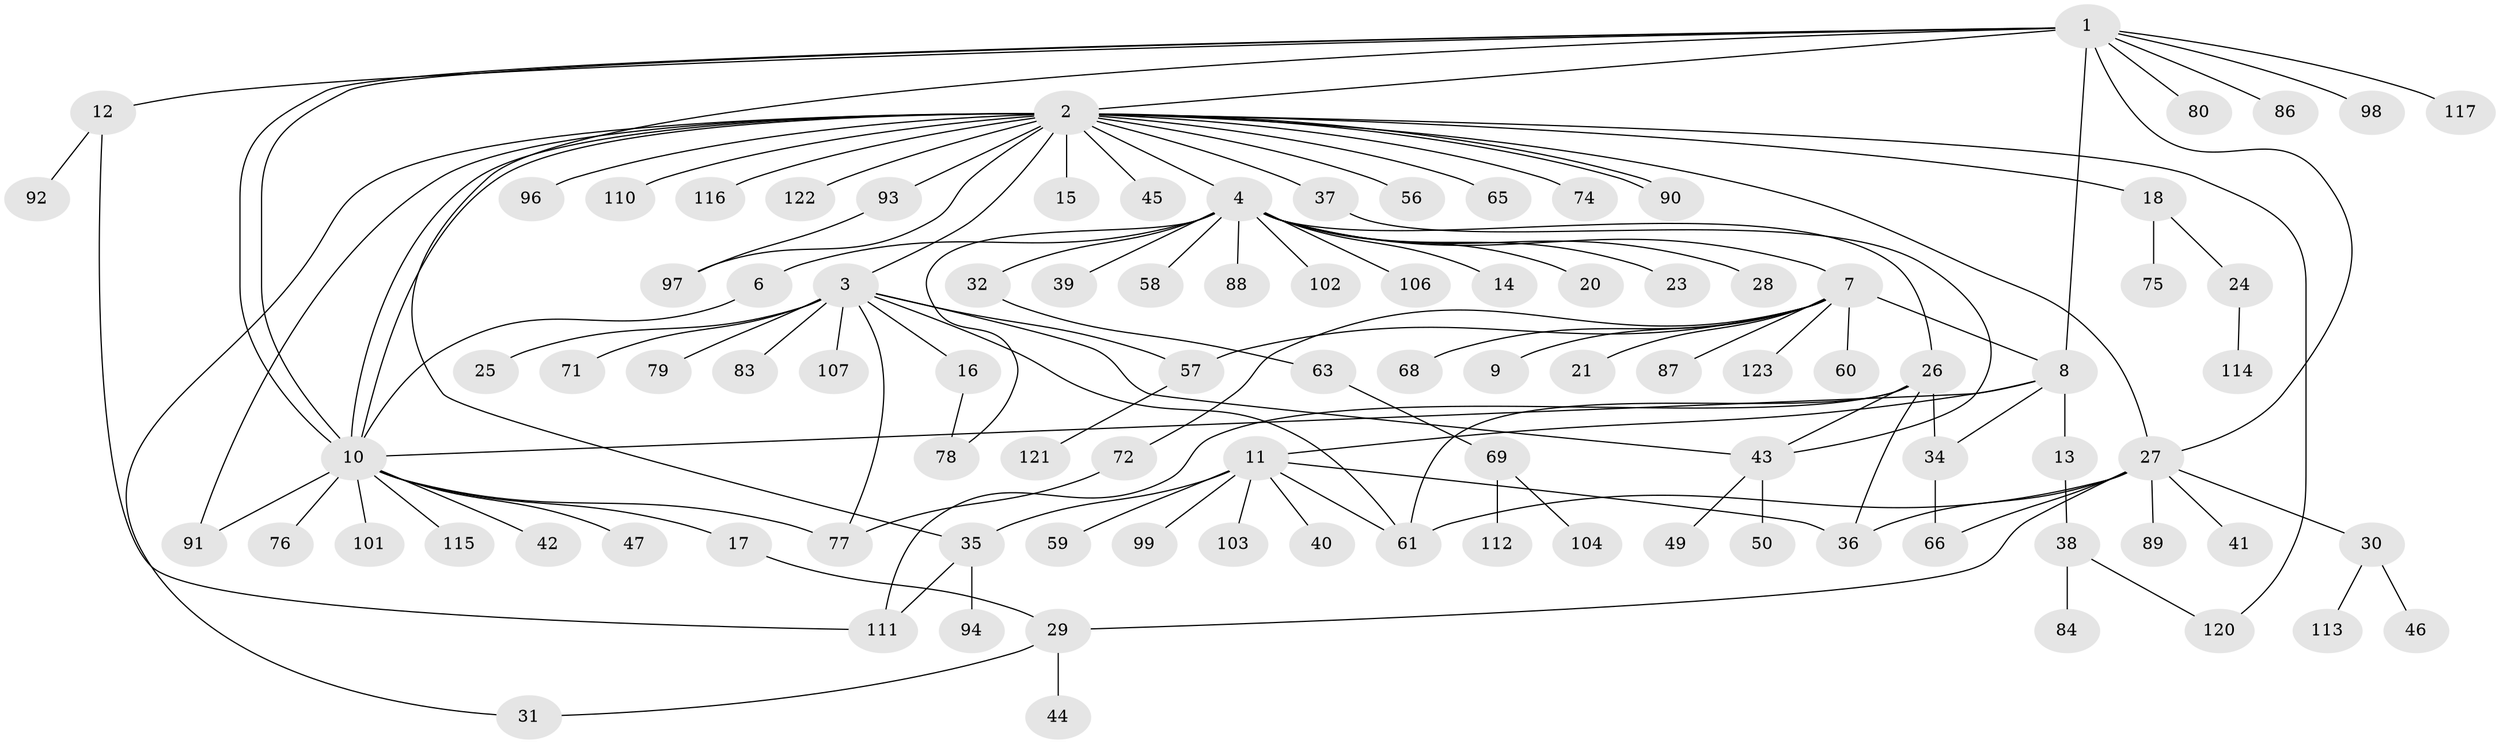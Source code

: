 // Generated by graph-tools (version 1.1) at 2025/23/03/03/25 07:23:55]
// undirected, 98 vertices, 126 edges
graph export_dot {
graph [start="1"]
  node [color=gray90,style=filled];
  1 [super="+119"];
  2 [super="+22"];
  3 [super="+51"];
  4 [super="+5"];
  6;
  7 [super="+53"];
  8 [super="+109"];
  9;
  10 [super="+73"];
  11 [super="+54"];
  12 [super="+105"];
  13 [super="+64"];
  14;
  15 [super="+55"];
  16;
  17 [super="+19"];
  18;
  20;
  21;
  23;
  24 [super="+62"];
  25;
  26 [super="+81"];
  27 [super="+52"];
  28;
  29 [super="+82"];
  30 [super="+33"];
  31 [super="+85"];
  32;
  34;
  35 [super="+118"];
  36;
  37;
  38 [super="+70"];
  39;
  40;
  41;
  42;
  43 [super="+67"];
  44;
  45;
  46 [super="+48"];
  47;
  49;
  50;
  56;
  57;
  58;
  59;
  60 [super="+100"];
  61;
  63 [super="+108"];
  65;
  66;
  68;
  69 [super="+95"];
  71;
  72;
  74;
  75;
  76;
  77;
  78;
  79;
  80;
  83;
  84;
  86;
  87;
  88;
  89;
  90;
  91;
  92;
  93;
  94;
  96;
  97;
  98;
  99;
  101;
  102;
  103;
  104;
  106;
  107;
  110;
  111;
  112;
  113;
  114;
  115;
  116;
  117;
  120;
  121;
  122;
  123;
  1 -- 2;
  1 -- 10;
  1 -- 10;
  1 -- 12;
  1 -- 27;
  1 -- 35;
  1 -- 80;
  1 -- 86;
  1 -- 98;
  1 -- 117;
  1 -- 8;
  2 -- 3 [weight=2];
  2 -- 4;
  2 -- 10;
  2 -- 10;
  2 -- 15 [weight=2];
  2 -- 18;
  2 -- 27;
  2 -- 31;
  2 -- 37;
  2 -- 45;
  2 -- 56;
  2 -- 65;
  2 -- 74;
  2 -- 90;
  2 -- 90;
  2 -- 93;
  2 -- 96;
  2 -- 97;
  2 -- 110;
  2 -- 116;
  2 -- 120;
  2 -- 122;
  2 -- 91;
  3 -- 16;
  3 -- 25;
  3 -- 43;
  3 -- 57;
  3 -- 77;
  3 -- 79;
  3 -- 107;
  3 -- 83;
  3 -- 71;
  3 -- 61;
  4 -- 6;
  4 -- 7;
  4 -- 14;
  4 -- 20;
  4 -- 23;
  4 -- 26;
  4 -- 28;
  4 -- 32;
  4 -- 39;
  4 -- 58;
  4 -- 78;
  4 -- 88;
  4 -- 102;
  4 -- 106;
  6 -- 10;
  7 -- 8;
  7 -- 9;
  7 -- 21;
  7 -- 57;
  7 -- 60;
  7 -- 68;
  7 -- 72;
  7 -- 87;
  7 -- 123;
  8 -- 11;
  8 -- 13;
  8 -- 34;
  8 -- 10;
  10 -- 17;
  10 -- 42;
  10 -- 47;
  10 -- 76;
  10 -- 77;
  10 -- 91;
  10 -- 101;
  10 -- 115;
  11 -- 35;
  11 -- 36;
  11 -- 40;
  11 -- 59;
  11 -- 61;
  11 -- 99;
  11 -- 103;
  12 -- 92;
  12 -- 111;
  13 -- 38;
  16 -- 78;
  17 -- 29;
  18 -- 24;
  18 -- 75;
  24 -- 114;
  26 -- 34;
  26 -- 36;
  26 -- 43;
  26 -- 61;
  26 -- 111;
  27 -- 30;
  27 -- 36;
  27 -- 41;
  27 -- 61;
  27 -- 66;
  27 -- 89;
  27 -- 29;
  29 -- 44;
  29 -- 31;
  30 -- 46;
  30 -- 113;
  32 -- 63;
  34 -- 66;
  35 -- 94;
  35 -- 111;
  37 -- 43;
  38 -- 120;
  38 -- 84;
  43 -- 49;
  43 -- 50;
  57 -- 121;
  63 -- 69;
  69 -- 112;
  69 -- 104;
  72 -- 77;
  93 -- 97;
}
